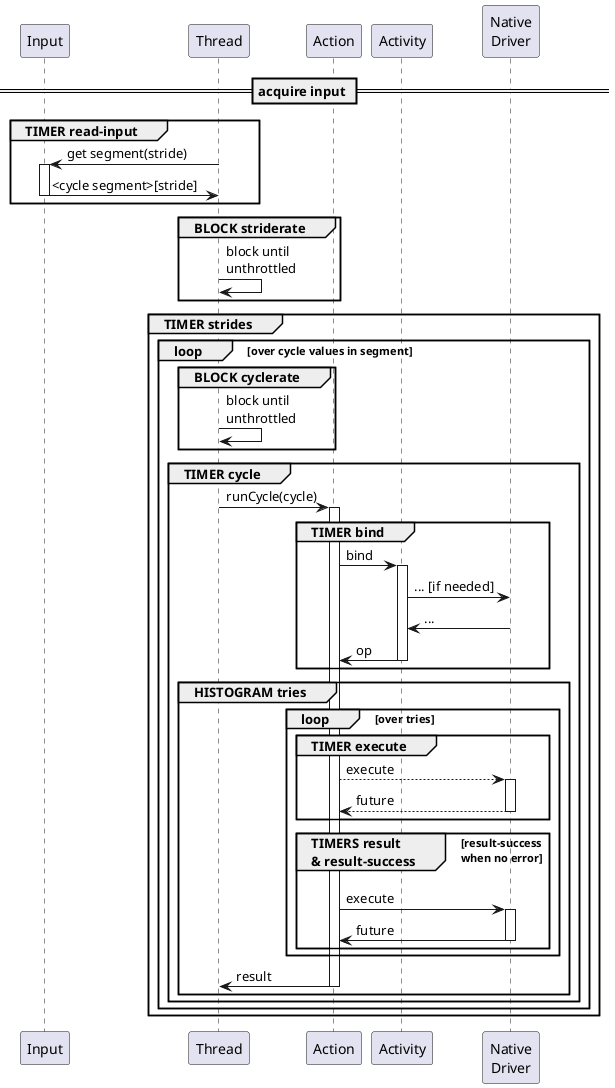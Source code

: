 @startuml

Participant Input as i
Participant Thread as t
Participant Action as a
Participant Activity as at
Participant "Native\nDriver" as d

== acquire input ==

group TIMER read-input
 t -> i : get segment(stride)
 activate i
 t <- i : <cycle segment>[stride]
 deactivate i
end

  group BLOCK striderate
  t -> t: block until\nunthrottled
  end

group TIMER strides

  loop over cycle values in segment

    group BLOCK cyclerate
     t -> t: block until\nunthrottled
    end

    group TIMER cycle
      t -> a : runCycle(cycle)
      activate a

      group TIMER bind
        a -> at: bind
        activate at

        at -> d: ... [if needed]
        at <- d: ...
        a <- at: op
        deactivate at
      end

      group HISTOGRAM tries
        loop over tries

          group TIMER execute
            a --> d: execute
            activate d
            a <-- d: future
            deactivate d
          end

          group TIMERS result\n& result-success[result-success\nwhen no error]
            a -> d: execute
            activate d
            a <- d: future
            deactivate d
          end

        end

        t <- a : result
        deactivate a
      end
    end
  end
end # strides

@enduml
